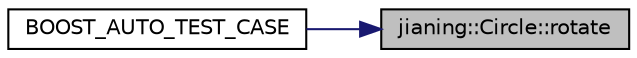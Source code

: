 digraph "jianing::Circle::rotate"
{
 // LATEX_PDF_SIZE
  edge [fontname="Helvetica",fontsize="10",labelfontname="Helvetica",labelfontsize="10"];
  node [fontname="Helvetica",fontsize="10",shape=record];
  rankdir="RL";
  Node1 [label="jianing::Circle::rotate",height=0.2,width=0.4,color="black", fillcolor="grey75", style="filled", fontcolor="black",tooltip=" "];
  Node1 -> Node2 [dir="back",color="midnightblue",fontsize="10",style="solid",fontname="Helvetica"];
  Node2 [label="BOOST_AUTO_TEST_CASE",height=0.2,width=0.4,color="black", fillcolor="white", style="filled",URL="$test-circle_8cpp.html#a5e2e627dffb94ba60c631d78a68f611e",tooltip=" "];
}
